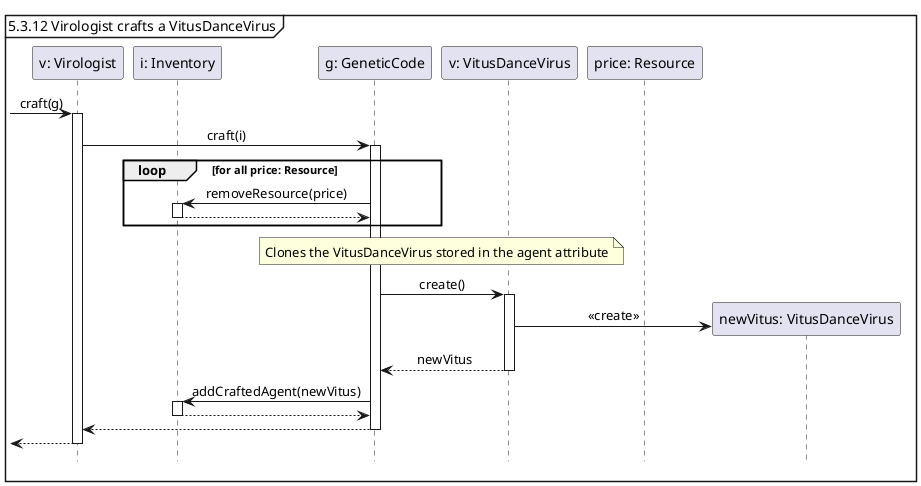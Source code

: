 @startuml
'https://plantuml.com/sequence-diagram

hide footbox
skinparam sequenceMessageAlign center

mainframe  5.3.12 Virologist crafts a VitusDanceVirus

participant "v: Virologist" as v
participant "i: Inventory" as i
participant "g: GeneticCode" as g
participant "v: VitusDanceVirus" as v1
participant "price: Resource"
participant "newVitus: VitusDanceVirus" as v2

-> v ++ : craft(g)
        v -> g ++ : craft(i)
            loop for all price: Resource
                g -> i ++ : removeResource(price)
                return
            end
            note over g, v1 : Clones the VitusDanceVirus stored in the agent attribute
            g -> v1 ++ : create()
                v1 -> v2 ** : <<create>>
            return newVitus
            g -> i ++ : addCraftedAgent(newVitus)
            return
        return
return

@enduml
